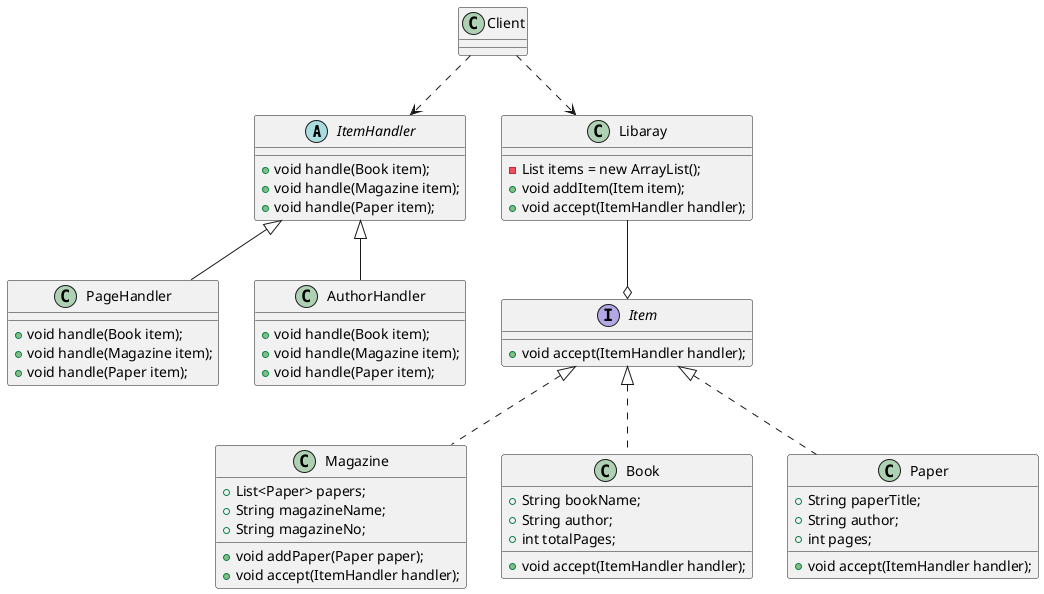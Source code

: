 @startuml


abstract class ItemHandler
{
    +  void handle(Book item);
    +  void handle(Magazine item);
    +  void handle(Paper item);
}

class PageHandler extends ItemHandler
{
    + void handle(Book item);
    + void handle(Magazine item);
    + void handle(Paper item);
}

class AuthorHandler extends ItemHandler
{
    + void handle(Book item);
    + void handle(Magazine item);
    + void handle(Paper item);
}

interface Item
{
    + void accept(ItemHandler handler);
}

class Magazine implements Item
{
    + List<Paper> papers;
    + String magazineName;
    + String magazineNo;
    + void addPaper(Paper paper);
    + void accept(ItemHandler handler);
}

class Book implements Item
{
    + String bookName;
    + String author;
    + int totalPages;
    + void accept(ItemHandler handler);
}

class Paper implements Item
{
    + String paperTitle;
    + String author;
    + int pages;
    + void accept(ItemHandler handler);
}

class Libaray
{
    - List items = new ArrayList();
    + void addItem(Item item);
    + void accept(ItemHandler handler);
}

 class Client
{

}

Libaray --o Item
Client ..> Libaray
Client ..> ItemHandler

@enduml